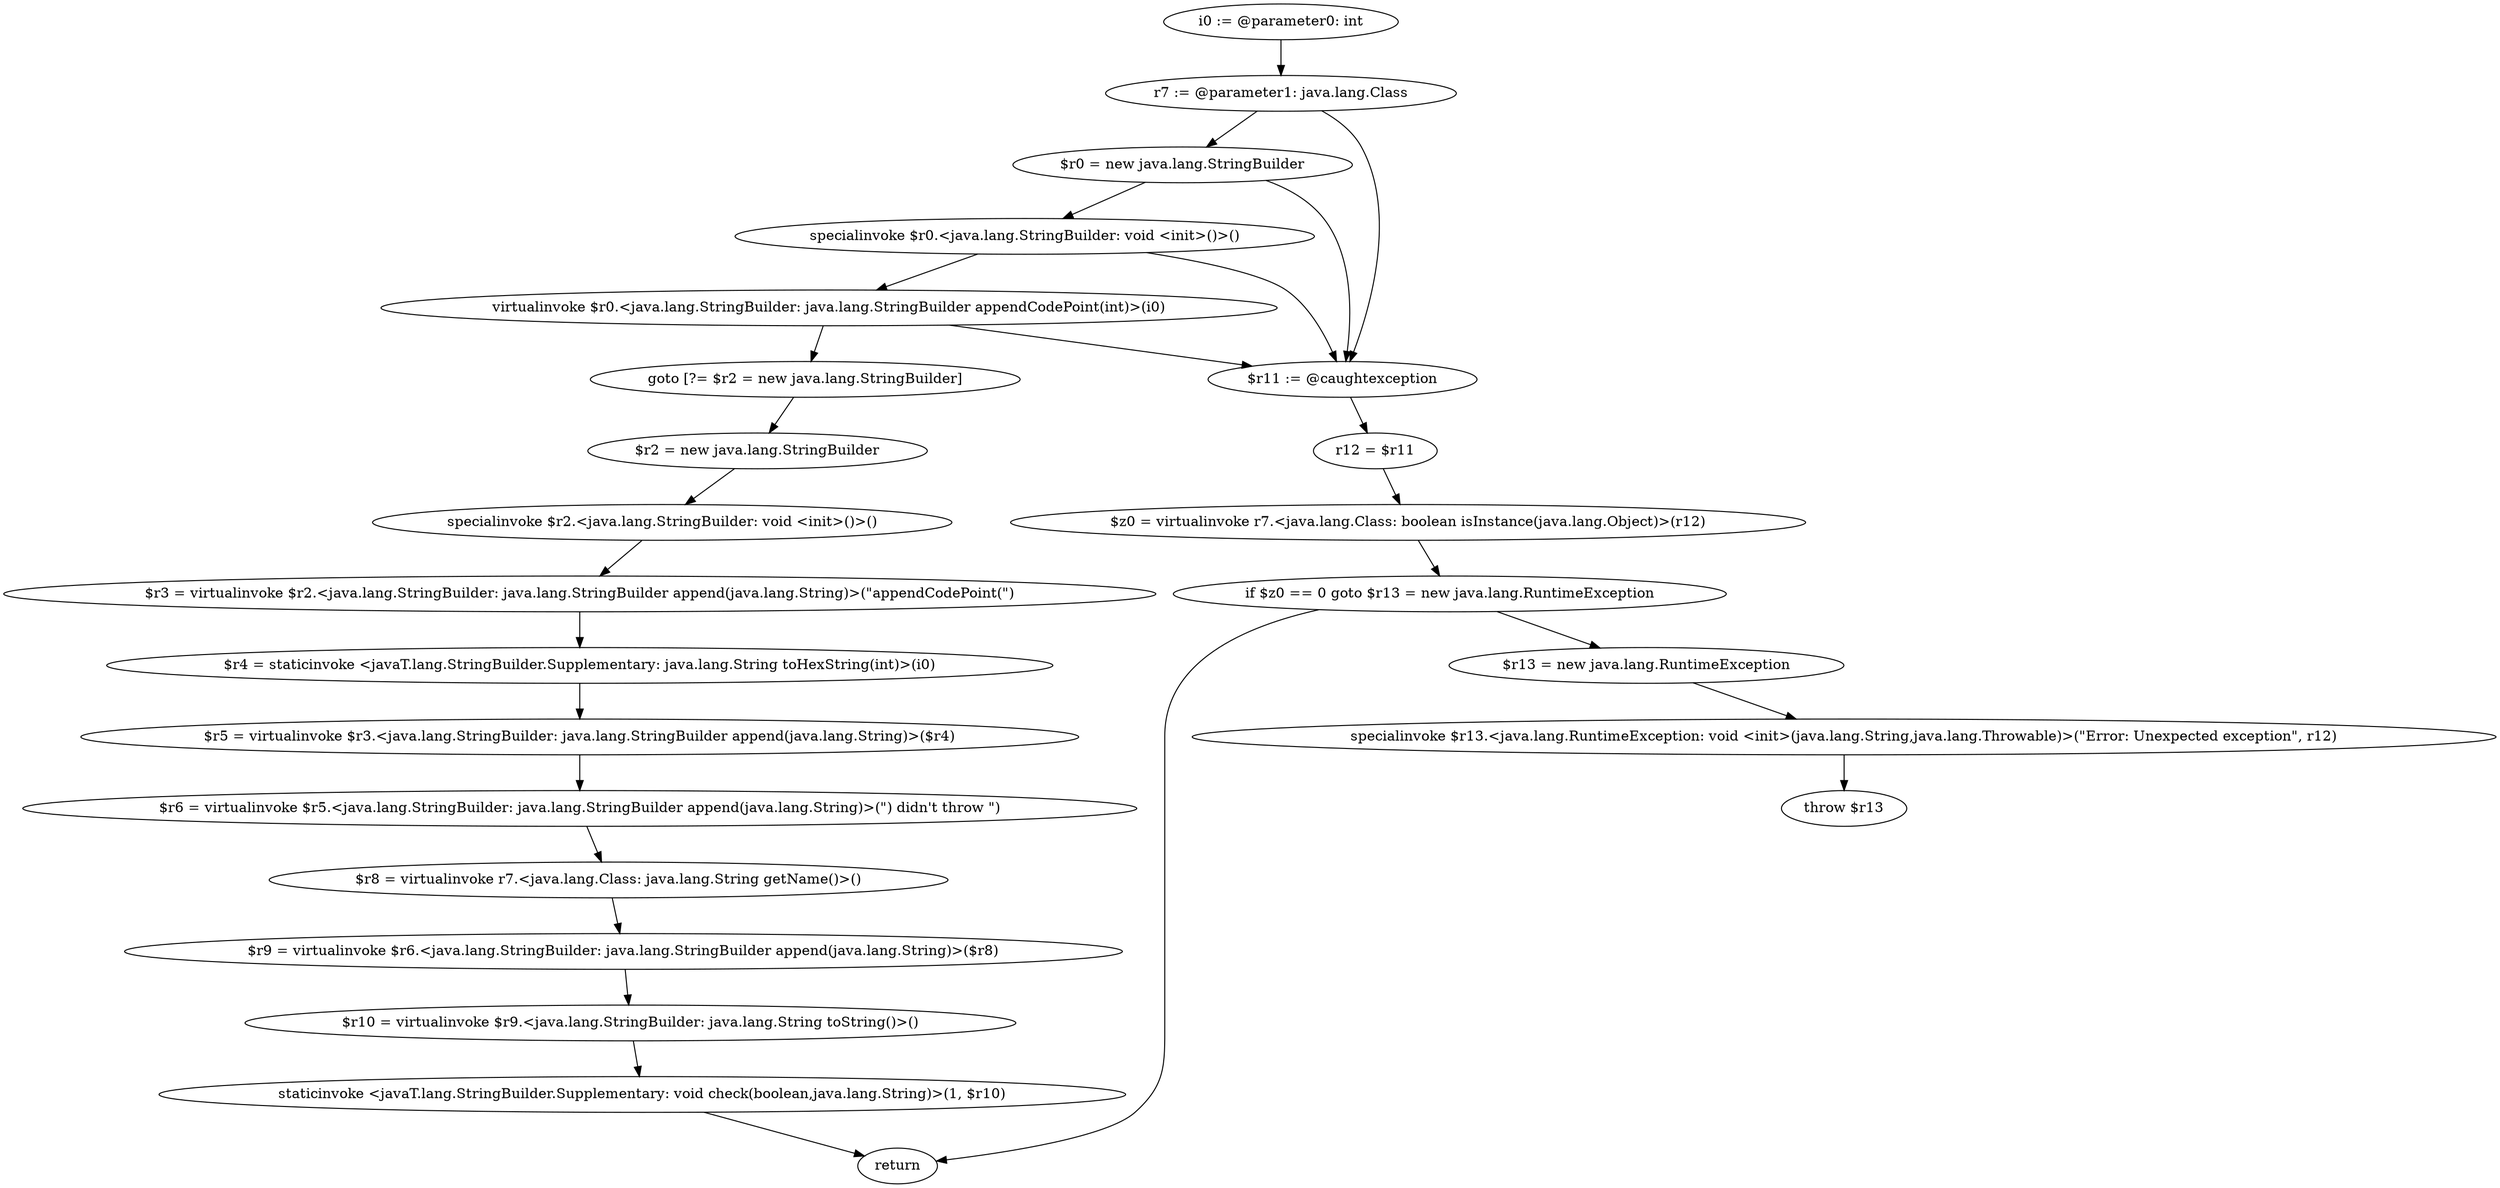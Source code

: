 digraph "unitGraph" {
    "i0 := @parameter0: int"
    "r7 := @parameter1: java.lang.Class"
    "$r0 = new java.lang.StringBuilder"
    "specialinvoke $r0.<java.lang.StringBuilder: void <init>()>()"
    "virtualinvoke $r0.<java.lang.StringBuilder: java.lang.StringBuilder appendCodePoint(int)>(i0)"
    "goto [?= $r2 = new java.lang.StringBuilder]"
    "$r11 := @caughtexception"
    "r12 = $r11"
    "$z0 = virtualinvoke r7.<java.lang.Class: boolean isInstance(java.lang.Object)>(r12)"
    "if $z0 == 0 goto $r13 = new java.lang.RuntimeException"
    "return"
    "$r13 = new java.lang.RuntimeException"
    "specialinvoke $r13.<java.lang.RuntimeException: void <init>(java.lang.String,java.lang.Throwable)>(\"Error: Unexpected exception\", r12)"
    "throw $r13"
    "$r2 = new java.lang.StringBuilder"
    "specialinvoke $r2.<java.lang.StringBuilder: void <init>()>()"
    "$r3 = virtualinvoke $r2.<java.lang.StringBuilder: java.lang.StringBuilder append(java.lang.String)>(\"appendCodePoint(\")"
    "$r4 = staticinvoke <javaT.lang.StringBuilder.Supplementary: java.lang.String toHexString(int)>(i0)"
    "$r5 = virtualinvoke $r3.<java.lang.StringBuilder: java.lang.StringBuilder append(java.lang.String)>($r4)"
    "$r6 = virtualinvoke $r5.<java.lang.StringBuilder: java.lang.StringBuilder append(java.lang.String)>(\") didn\'t throw \")"
    "$r8 = virtualinvoke r7.<java.lang.Class: java.lang.String getName()>()"
    "$r9 = virtualinvoke $r6.<java.lang.StringBuilder: java.lang.StringBuilder append(java.lang.String)>($r8)"
    "$r10 = virtualinvoke $r9.<java.lang.StringBuilder: java.lang.String toString()>()"
    "staticinvoke <javaT.lang.StringBuilder.Supplementary: void check(boolean,java.lang.String)>(1, $r10)"
    "i0 := @parameter0: int"->"r7 := @parameter1: java.lang.Class";
    "r7 := @parameter1: java.lang.Class"->"$r0 = new java.lang.StringBuilder";
    "r7 := @parameter1: java.lang.Class"->"$r11 := @caughtexception";
    "$r0 = new java.lang.StringBuilder"->"specialinvoke $r0.<java.lang.StringBuilder: void <init>()>()";
    "$r0 = new java.lang.StringBuilder"->"$r11 := @caughtexception";
    "specialinvoke $r0.<java.lang.StringBuilder: void <init>()>()"->"virtualinvoke $r0.<java.lang.StringBuilder: java.lang.StringBuilder appendCodePoint(int)>(i0)";
    "specialinvoke $r0.<java.lang.StringBuilder: void <init>()>()"->"$r11 := @caughtexception";
    "virtualinvoke $r0.<java.lang.StringBuilder: java.lang.StringBuilder appendCodePoint(int)>(i0)"->"goto [?= $r2 = new java.lang.StringBuilder]";
    "virtualinvoke $r0.<java.lang.StringBuilder: java.lang.StringBuilder appendCodePoint(int)>(i0)"->"$r11 := @caughtexception";
    "goto [?= $r2 = new java.lang.StringBuilder]"->"$r2 = new java.lang.StringBuilder";
    "$r11 := @caughtexception"->"r12 = $r11";
    "r12 = $r11"->"$z0 = virtualinvoke r7.<java.lang.Class: boolean isInstance(java.lang.Object)>(r12)";
    "$z0 = virtualinvoke r7.<java.lang.Class: boolean isInstance(java.lang.Object)>(r12)"->"if $z0 == 0 goto $r13 = new java.lang.RuntimeException";
    "if $z0 == 0 goto $r13 = new java.lang.RuntimeException"->"return";
    "if $z0 == 0 goto $r13 = new java.lang.RuntimeException"->"$r13 = new java.lang.RuntimeException";
    "$r13 = new java.lang.RuntimeException"->"specialinvoke $r13.<java.lang.RuntimeException: void <init>(java.lang.String,java.lang.Throwable)>(\"Error: Unexpected exception\", r12)";
    "specialinvoke $r13.<java.lang.RuntimeException: void <init>(java.lang.String,java.lang.Throwable)>(\"Error: Unexpected exception\", r12)"->"throw $r13";
    "$r2 = new java.lang.StringBuilder"->"specialinvoke $r2.<java.lang.StringBuilder: void <init>()>()";
    "specialinvoke $r2.<java.lang.StringBuilder: void <init>()>()"->"$r3 = virtualinvoke $r2.<java.lang.StringBuilder: java.lang.StringBuilder append(java.lang.String)>(\"appendCodePoint(\")";
    "$r3 = virtualinvoke $r2.<java.lang.StringBuilder: java.lang.StringBuilder append(java.lang.String)>(\"appendCodePoint(\")"->"$r4 = staticinvoke <javaT.lang.StringBuilder.Supplementary: java.lang.String toHexString(int)>(i0)";
    "$r4 = staticinvoke <javaT.lang.StringBuilder.Supplementary: java.lang.String toHexString(int)>(i0)"->"$r5 = virtualinvoke $r3.<java.lang.StringBuilder: java.lang.StringBuilder append(java.lang.String)>($r4)";
    "$r5 = virtualinvoke $r3.<java.lang.StringBuilder: java.lang.StringBuilder append(java.lang.String)>($r4)"->"$r6 = virtualinvoke $r5.<java.lang.StringBuilder: java.lang.StringBuilder append(java.lang.String)>(\") didn\'t throw \")";
    "$r6 = virtualinvoke $r5.<java.lang.StringBuilder: java.lang.StringBuilder append(java.lang.String)>(\") didn\'t throw \")"->"$r8 = virtualinvoke r7.<java.lang.Class: java.lang.String getName()>()";
    "$r8 = virtualinvoke r7.<java.lang.Class: java.lang.String getName()>()"->"$r9 = virtualinvoke $r6.<java.lang.StringBuilder: java.lang.StringBuilder append(java.lang.String)>($r8)";
    "$r9 = virtualinvoke $r6.<java.lang.StringBuilder: java.lang.StringBuilder append(java.lang.String)>($r8)"->"$r10 = virtualinvoke $r9.<java.lang.StringBuilder: java.lang.String toString()>()";
    "$r10 = virtualinvoke $r9.<java.lang.StringBuilder: java.lang.String toString()>()"->"staticinvoke <javaT.lang.StringBuilder.Supplementary: void check(boolean,java.lang.String)>(1, $r10)";
    "staticinvoke <javaT.lang.StringBuilder.Supplementary: void check(boolean,java.lang.String)>(1, $r10)"->"return";
}
